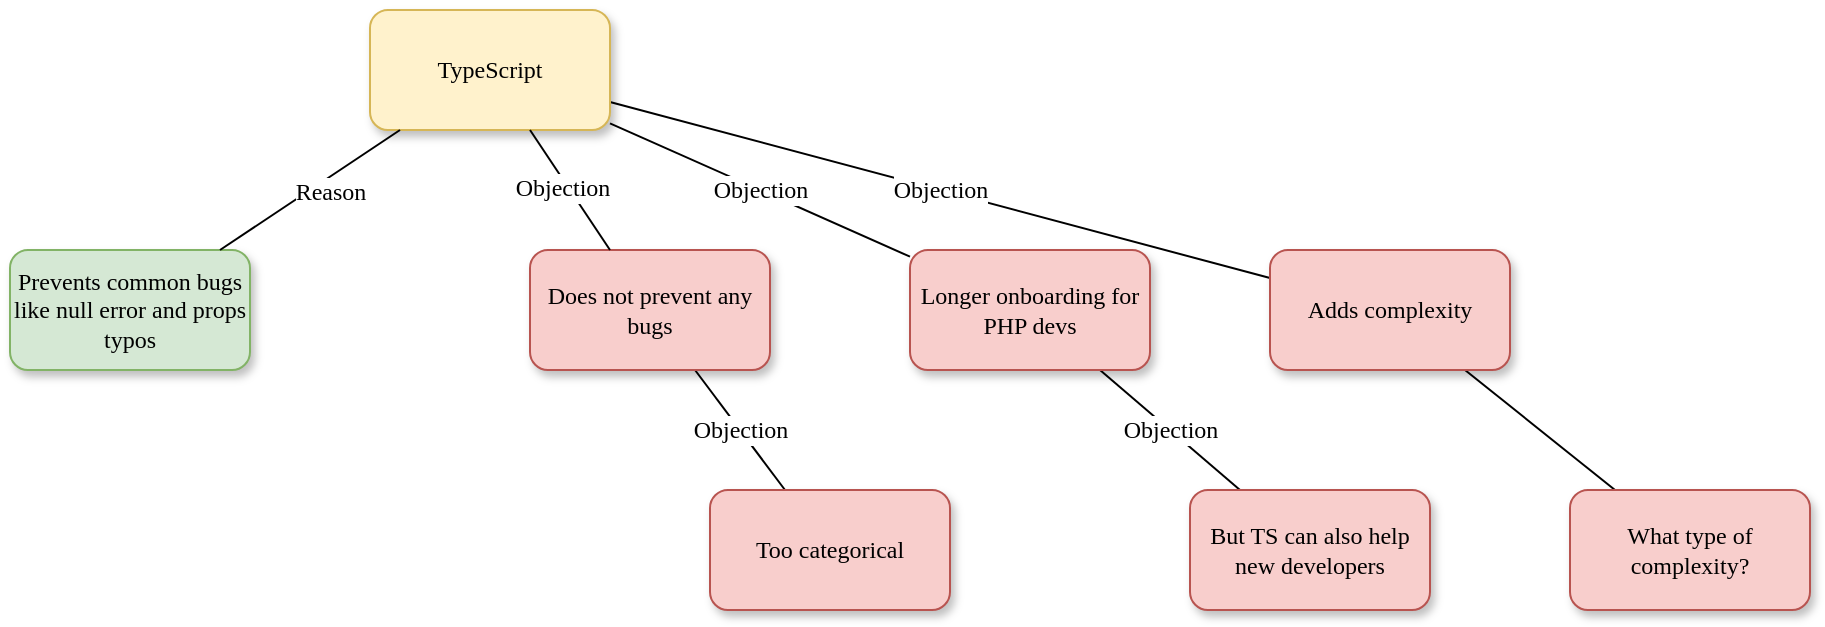 <mxfile version="20.5.3" type="github">
  <diagram name="Page-1" id="10a91c8b-09ff-31b1-d368-03940ed4cc9e">
    <mxGraphModel dx="1408" dy="747" grid="1" gridSize="10" guides="1" tooltips="1" connect="1" arrows="1" fold="1" page="1" pageScale="1" pageWidth="1100" pageHeight="850" background="none" math="0" shadow="0">
      <root>
        <mxCell id="0" />
        <mxCell id="1" parent="0" />
        <mxCell id="kOaFZ-sLMDl_HOCN700E-3" value="Objection" style="edgeStyle=none;rounded=0;orthogonalLoop=1;jettySize=auto;html=1;fontFamily=Verdana;fontSize=12;endArrow=none;endFill=0;" edge="1" parent="1" source="62893188c0fa7362-1" target="kOaFZ-sLMDl_HOCN700E-2">
          <mxGeometry relative="1" as="geometry" />
        </mxCell>
        <mxCell id="kOaFZ-sLMDl_HOCN700E-7" value="Objection" style="edgeStyle=none;rounded=0;orthogonalLoop=1;jettySize=auto;html=1;fontFamily=Verdana;fontSize=12;endArrow=none;endFill=0;" edge="1" parent="1" source="62893188c0fa7362-1" target="kOaFZ-sLMDl_HOCN700E-6">
          <mxGeometry relative="1" as="geometry" />
        </mxCell>
        <mxCell id="62893188c0fa7362-1" value="TypeScript" style="whiteSpace=wrap;html=1;rounded=1;shadow=1;labelBackgroundColor=none;strokeWidth=1;fontFamily=Verdana;fontSize=12;align=center;fillColor=#fff2cc;strokeColor=#d6b656;" parent="1" vertex="1">
          <mxGeometry x="610" y="50" width="120" height="60" as="geometry" />
        </mxCell>
        <mxCell id="62893188c0fa7362-2" value="&lt;div&gt;Prevents common bugs like null error and props typos&lt;br&gt;&lt;/div&gt;" style="whiteSpace=wrap;html=1;rounded=1;shadow=1;labelBackgroundColor=none;strokeWidth=1;fontFamily=Verdana;fontSize=12;align=center;fillColor=#d5e8d4;strokeColor=#82b366;" parent="1" vertex="1">
          <mxGeometry x="430" y="170" width="120" height="60" as="geometry" />
        </mxCell>
        <mxCell id="AW-fy_HoRCTmUPd8jE0u-3" value="Objection" style="rounded=0;orthogonalLoop=1;jettySize=auto;html=1;endArrow=none;endFill=0;fontFamily=Verdana;fontSize=12;" parent="1" source="62893188c0fa7362-3" target="AW-fy_HoRCTmUPd8jE0u-2" edge="1">
          <mxGeometry relative="1" as="geometry" />
        </mxCell>
        <mxCell id="62893188c0fa7362-3" value="Does not prevent any bugs" style="whiteSpace=wrap;html=1;rounded=1;shadow=1;labelBackgroundColor=none;strokeWidth=1;fontFamily=Verdana;fontSize=12;align=center;fillColor=#f8cecc;strokeColor=#b85450;" parent="1" vertex="1">
          <mxGeometry x="690" y="170" width="120" height="60" as="geometry" />
        </mxCell>
        <mxCell id="62893188c0fa7362-4" value="Objection" style="rounded=0;html=1;labelBackgroundColor=default;startArrow=none;startFill=0;startSize=5;endArrow=none;endFill=0;endSize=5;jettySize=auto;orthogonalLoop=1;strokeWidth=1;fontFamily=Verdana;fontSize=12;" parent="1" source="62893188c0fa7362-1" target="62893188c0fa7362-3" edge="1">
          <mxGeometry x="-0.079" y="-3" relative="1" as="geometry">
            <mxPoint as="offset" />
          </mxGeometry>
        </mxCell>
        <mxCell id="62893188c0fa7362-5" value="Reason" style="rounded=0;html=1;labelBackgroundColor=default;startArrow=none;startFill=0;startSize=5;endArrow=none;endFill=0;endSize=5;jettySize=auto;orthogonalLoop=1;strokeWidth=1;fontFamily=Verdana;fontSize=12;fontStyle=0" parent="1" source="62893188c0fa7362-1" target="62893188c0fa7362-2" edge="1">
          <mxGeometry x="-0.154" y="6" relative="1" as="geometry">
            <mxPoint as="offset" />
          </mxGeometry>
        </mxCell>
        <mxCell id="AW-fy_HoRCTmUPd8jE0u-2" value="Too categorical" style="whiteSpace=wrap;html=1;rounded=1;shadow=1;labelBackgroundColor=none;strokeWidth=1;fontFamily=Verdana;fontSize=12;align=center;fillColor=#f8cecc;strokeColor=#b85450;" parent="1" vertex="1">
          <mxGeometry x="780" y="290" width="120" height="60" as="geometry" />
        </mxCell>
        <mxCell id="kOaFZ-sLMDl_HOCN700E-5" value="Objection" style="edgeStyle=none;rounded=0;orthogonalLoop=1;jettySize=auto;html=1;fontFamily=Verdana;fontSize=12;endArrow=none;endFill=0;" edge="1" parent="1" source="kOaFZ-sLMDl_HOCN700E-2" target="kOaFZ-sLMDl_HOCN700E-4">
          <mxGeometry relative="1" as="geometry" />
        </mxCell>
        <mxCell id="kOaFZ-sLMDl_HOCN700E-2" value="Longer onboarding for PHP devs" style="whiteSpace=wrap;html=1;rounded=1;shadow=1;labelBackgroundColor=none;strokeWidth=1;fontFamily=Verdana;fontSize=12;align=center;fillColor=#f8cecc;strokeColor=#b85450;" vertex="1" parent="1">
          <mxGeometry x="880" y="170" width="120" height="60" as="geometry" />
        </mxCell>
        <mxCell id="kOaFZ-sLMDl_HOCN700E-4" value="But TS can also help new developers" style="whiteSpace=wrap;html=1;rounded=1;shadow=1;labelBackgroundColor=none;strokeWidth=1;fontFamily=Verdana;fontSize=12;align=center;fillColor=#f8cecc;strokeColor=#b85450;" vertex="1" parent="1">
          <mxGeometry x="1020" y="290" width="120" height="60" as="geometry" />
        </mxCell>
        <mxCell id="kOaFZ-sLMDl_HOCN700E-10" value="" style="edgeStyle=none;rounded=0;orthogonalLoop=1;jettySize=auto;html=1;fontFamily=Verdana;fontSize=12;endArrow=none;endFill=0;" edge="1" parent="1" source="kOaFZ-sLMDl_HOCN700E-6" target="kOaFZ-sLMDl_HOCN700E-9">
          <mxGeometry relative="1" as="geometry" />
        </mxCell>
        <mxCell id="kOaFZ-sLMDl_HOCN700E-6" value="Adds complexity" style="whiteSpace=wrap;html=1;rounded=1;shadow=1;labelBackgroundColor=none;strokeWidth=1;fontFamily=Verdana;fontSize=12;align=center;fillColor=#f8cecc;strokeColor=#b85450;" vertex="1" parent="1">
          <mxGeometry x="1060" y="170" width="120" height="60" as="geometry" />
        </mxCell>
        <mxCell id="kOaFZ-sLMDl_HOCN700E-9" value="What type of complexity?" style="whiteSpace=wrap;html=1;rounded=1;shadow=1;labelBackgroundColor=none;strokeWidth=1;fontFamily=Verdana;fontSize=12;align=center;fillColor=#f8cecc;strokeColor=#b85450;" vertex="1" parent="1">
          <mxGeometry x="1210" y="290" width="120" height="60" as="geometry" />
        </mxCell>
      </root>
    </mxGraphModel>
  </diagram>
</mxfile>
